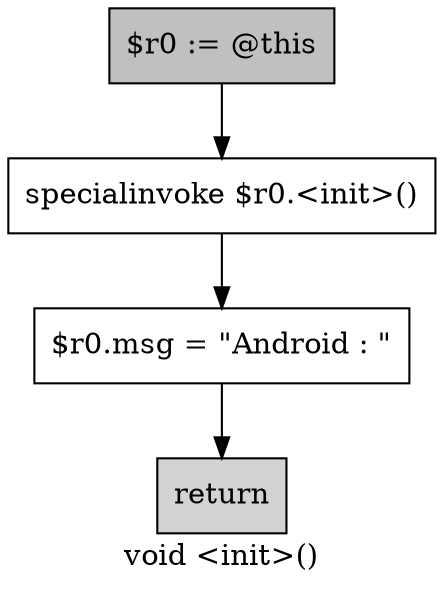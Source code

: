 digraph "void <init>()" {
    label="void <init>()";
    node [shape=box];
    "0" [style=filled,fillcolor=gray,label="$r0 := @this",];
    "1" [label="specialinvoke $r0.<init>()",];
    "0"->"1";
    "2" [label="$r0.msg = \"Android : \"",];
    "1"->"2";
    "3" [style=filled,fillcolor=lightgray,label="return",];
    "2"->"3";
}
